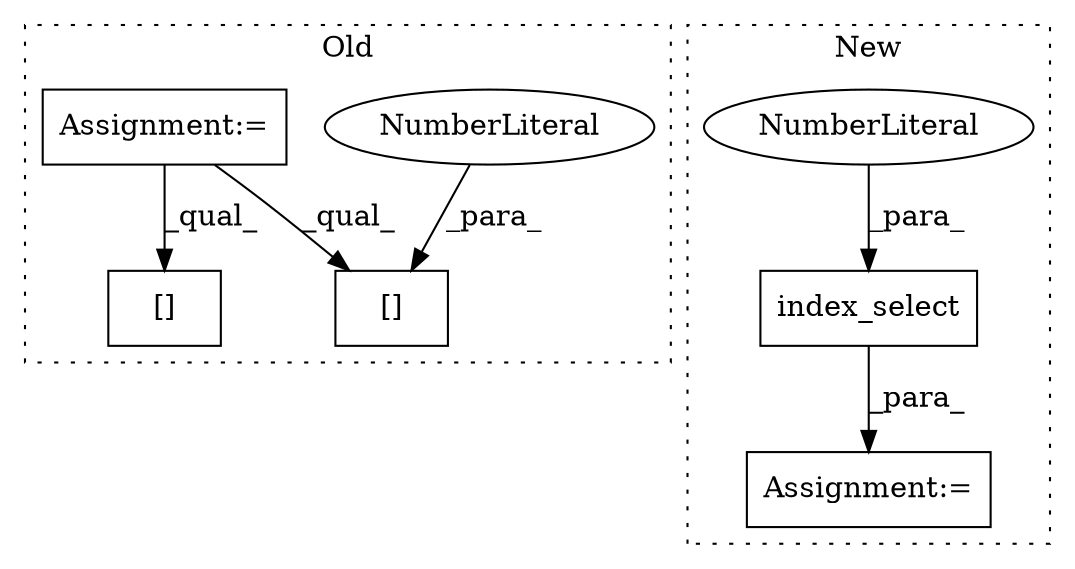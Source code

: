 digraph G {
subgraph cluster0 {
1 [label="[]" a="2" s="21591,21602" l="10,1" shape="box"];
5 [label="NumberLiteral" a="34" s="21601" l="1" shape="ellipse"];
6 [label="Assignment:=" a="7" s="21272" l="6" shape="box"];
7 [label="[]" a="2" s="21542,21553" l="10,1" shape="box"];
label = "Old";
style="dotted";
}
subgraph cluster1 {
2 [label="index_select" a="32" s="21219,21243" l="13,1" shape="box"];
3 [label="NumberLiteral" a="34" s="21232" l="1" shape="ellipse"];
4 [label="Assignment:=" a="7" s="21207" l="1" shape="box"];
label = "New";
style="dotted";
}
2 -> 4 [label="_para_"];
3 -> 2 [label="_para_"];
5 -> 1 [label="_para_"];
6 -> 7 [label="_qual_"];
6 -> 1 [label="_qual_"];
}